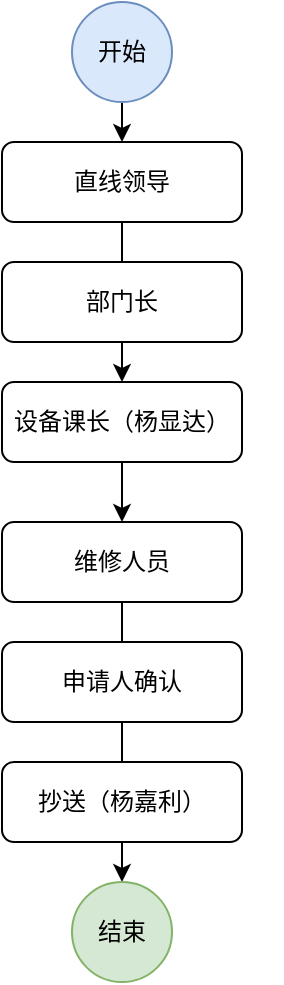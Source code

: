 <mxfile version="21.2.9" type="github">
  <diagram id="C5RBs43oDa-KdzZeNtuy" name="Page-1">
    <mxGraphModel dx="739" dy="470" grid="1" gridSize="10" guides="1" tooltips="1" connect="1" arrows="1" fold="1" page="1" pageScale="1" pageWidth="827" pageHeight="1169" math="0" shadow="0">
      <root>
        <mxCell id="WIyWlLk6GJQsqaUBKTNV-0" />
        <mxCell id="WIyWlLk6GJQsqaUBKTNV-1" parent="WIyWlLk6GJQsqaUBKTNV-0" />
        <mxCell id="mRH1qH3noo5nVBcwjxw6-0" style="edgeStyle=orthogonalEdgeStyle;rounded=0;orthogonalLoop=1;jettySize=auto;html=1;exitX=0.5;exitY=1;exitDx=0;exitDy=0;entryX=0.5;entryY=0;entryDx=0;entryDy=0;" edge="1" parent="WIyWlLk6GJQsqaUBKTNV-1" source="mRH1qH3noo5nVBcwjxw6-1" target="mRH1qH3noo5nVBcwjxw6-10">
          <mxGeometry relative="1" as="geometry" />
        </mxCell>
        <mxCell id="mRH1qH3noo5nVBcwjxw6-1" value="直线领导" style="rounded=1;whiteSpace=wrap;html=1;fontSize=12;glass=0;strokeWidth=1;shadow=0;" vertex="1" parent="WIyWlLk6GJQsqaUBKTNV-1">
          <mxGeometry x="160" y="80" width="120" height="40" as="geometry" />
        </mxCell>
        <mxCell id="mRH1qH3noo5nVBcwjxw6-2" style="edgeStyle=orthogonalEdgeStyle;rounded=0;orthogonalLoop=1;jettySize=auto;html=1;exitX=0.5;exitY=1;exitDx=0;exitDy=0;" edge="1" parent="WIyWlLk6GJQsqaUBKTNV-1" source="mRH1qH3noo5nVBcwjxw6-3" target="mRH1qH3noo5nVBcwjxw6-6">
          <mxGeometry relative="1" as="geometry" />
        </mxCell>
        <mxCell id="mRH1qH3noo5nVBcwjxw6-3" value="维修人员" style="rounded=1;whiteSpace=wrap;html=1;fontSize=12;glass=0;strokeWidth=1;shadow=0;" vertex="1" parent="WIyWlLk6GJQsqaUBKTNV-1">
          <mxGeometry x="160" y="270" width="120" height="40" as="geometry" />
        </mxCell>
        <mxCell id="mRH1qH3noo5nVBcwjxw6-4" style="edgeStyle=orthogonalEdgeStyle;rounded=0;orthogonalLoop=1;jettySize=auto;html=1;exitX=0.5;exitY=1;exitDx=0;exitDy=0;entryX=0.5;entryY=0;entryDx=0;entryDy=0;" edge="1" parent="WIyWlLk6GJQsqaUBKTNV-1" source="mRH1qH3noo5nVBcwjxw6-5" target="mRH1qH3noo5nVBcwjxw6-1">
          <mxGeometry relative="1" as="geometry" />
        </mxCell>
        <mxCell id="mRH1qH3noo5nVBcwjxw6-5" value="开始" style="ellipse;whiteSpace=wrap;html=1;aspect=fixed;fillColor=#dae8fc;strokeColor=#6c8ebf;" vertex="1" parent="WIyWlLk6GJQsqaUBKTNV-1">
          <mxGeometry x="195" y="10" width="50" height="50" as="geometry" />
        </mxCell>
        <mxCell id="mRH1qH3noo5nVBcwjxw6-6" value="结束" style="ellipse;whiteSpace=wrap;html=1;aspect=fixed;fillColor=#d5e8d4;strokeColor=#82b366;" vertex="1" parent="WIyWlLk6GJQsqaUBKTNV-1">
          <mxGeometry x="195" y="450" width="50" height="50" as="geometry" />
        </mxCell>
        <mxCell id="mRH1qH3noo5nVBcwjxw6-7" value="&lt;mxGraphModel&gt;&lt;root&gt;&lt;mxCell id=“0”/&gt;&lt;mxCell id=“1” parent=“0”/&gt;&lt;mxCell id=“2” value=“直线领导” style=“rounded=1;whiteSpace=wrap;html=1;fontSize=12;glass=0;strokeWidth=1;shadow=0;” vertex=“1” parent=“1”&gt;&lt;mxGeometry x=“160” y=“140” width=“120” height=“40” as=“geometry”/&gt;&lt;/mxCell&gt;&lt;/root&gt;&lt;/mxGraphModel&gt;" style="text;whiteSpace=wrap;html=1;" vertex="1" parent="WIyWlLk6GJQsqaUBKTNV-1">
          <mxGeometry x="240" y="330" width="60" height="50" as="geometry" />
        </mxCell>
        <mxCell id="mRH1qH3noo5nVBcwjxw6-8" value="&lt;mxGraphModel&gt;&lt;root&gt;&lt;mxCell id=“0”/&gt;&lt;mxCell id=“1” parent=“0”/&gt;&lt;mxCell id=“2” value=“直线领导” style=“rounded=1;whiteSpace=wrap;html=1;fontSize=12;glass=0;strokeWidth=1;shadow=0;” vertex=“1” parent=“1”&gt;&lt;mxGeometry x=“160” y=“80” width=“120” height=“40” as=“geometry”/&gt;&lt;/mxCell&gt;&lt;/root&gt;&lt;/mxGraphModel&gt;" style="text;whiteSpace=wrap;html=1;" vertex="1" parent="WIyWlLk6GJQsqaUBKTNV-1">
          <mxGeometry x="220" y="300" width="60" height="50" as="geometry" />
        </mxCell>
        <mxCell id="mRH1qH3noo5nVBcwjxw6-9" style="edgeStyle=orthogonalEdgeStyle;rounded=0;orthogonalLoop=1;jettySize=auto;html=1;exitX=0.5;exitY=1;exitDx=0;exitDy=0;entryX=0.5;entryY=0;entryDx=0;entryDy=0;" edge="1" parent="WIyWlLk6GJQsqaUBKTNV-1" source="mRH1qH3noo5nVBcwjxw6-10" target="mRH1qH3noo5nVBcwjxw6-3">
          <mxGeometry relative="1" as="geometry" />
        </mxCell>
        <mxCell id="mRH1qH3noo5nVBcwjxw6-10" value="&lt;p class=&quot;MsoNormal&quot;&gt;设备课长（杨显达）&lt;/p&gt;" style="rounded=1;whiteSpace=wrap;html=1;fontSize=12;glass=0;strokeWidth=1;shadow=0;" vertex="1" parent="WIyWlLk6GJQsqaUBKTNV-1">
          <mxGeometry x="160" y="200" width="120" height="40" as="geometry" />
        </mxCell>
        <mxCell id="mRH1qH3noo5nVBcwjxw6-11" value="申请人确认" style="rounded=1;whiteSpace=wrap;html=1;fontSize=12;glass=0;strokeWidth=1;shadow=0;" vertex="1" parent="WIyWlLk6GJQsqaUBKTNV-1">
          <mxGeometry x="160" y="330" width="120" height="40" as="geometry" />
        </mxCell>
        <mxCell id="mRH1qH3noo5nVBcwjxw6-12" value="&lt;font&gt;抄送（&lt;/font&gt;&lt;font&gt;杨嘉利&lt;/font&gt;&lt;span style=&quot;background-color: initial;&quot;&gt;）&lt;/span&gt;" style="rounded=1;whiteSpace=wrap;html=1;fontSize=12;glass=0;strokeWidth=1;shadow=0;" vertex="1" parent="WIyWlLk6GJQsqaUBKTNV-1">
          <mxGeometry x="160" y="390" width="120" height="40" as="geometry" />
        </mxCell>
        <mxCell id="mRH1qH3noo5nVBcwjxw6-13" value="部门长" style="rounded=1;whiteSpace=wrap;html=1;fontSize=12;glass=0;strokeWidth=1;shadow=0;" vertex="1" parent="WIyWlLk6GJQsqaUBKTNV-1">
          <mxGeometry x="160" y="140" width="120" height="40" as="geometry" />
        </mxCell>
      </root>
    </mxGraphModel>
  </diagram>
</mxfile>
